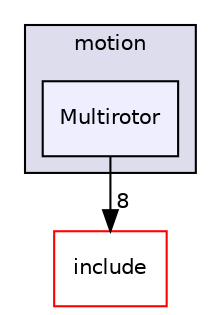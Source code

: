 digraph "/root/scrimmage/scrimmage/src/plugins/motion/Multirotor" {
  compound=true
  node [ fontsize="10", fontname="Helvetica"];
  edge [ labelfontsize="10", labelfontname="Helvetica"];
  subgraph clusterdir_5f8427e50c3373d6d1a638fa0a1c8683 {
    graph [ bgcolor="#ddddee", pencolor="black", label="motion" fontname="Helvetica", fontsize="10", URL="dir_5f8427e50c3373d6d1a638fa0a1c8683.html"]
  dir_d167b312f6d43a8054e5a4fe1ad1d27f [shape=box, label="Multirotor", style="filled", fillcolor="#eeeeff", pencolor="black", URL="dir_d167b312f6d43a8054e5a4fe1ad1d27f.html"];
  }
  dir_d44c64559bbebec7f509842c48db8b23 [shape=box label="include" fillcolor="white" style="filled" color="red" URL="dir_d44c64559bbebec7f509842c48db8b23.html"];
  dir_d167b312f6d43a8054e5a4fe1ad1d27f->dir_d44c64559bbebec7f509842c48db8b23 [headlabel="8", labeldistance=1.5 headhref="dir_000252_000004.html"];
}
